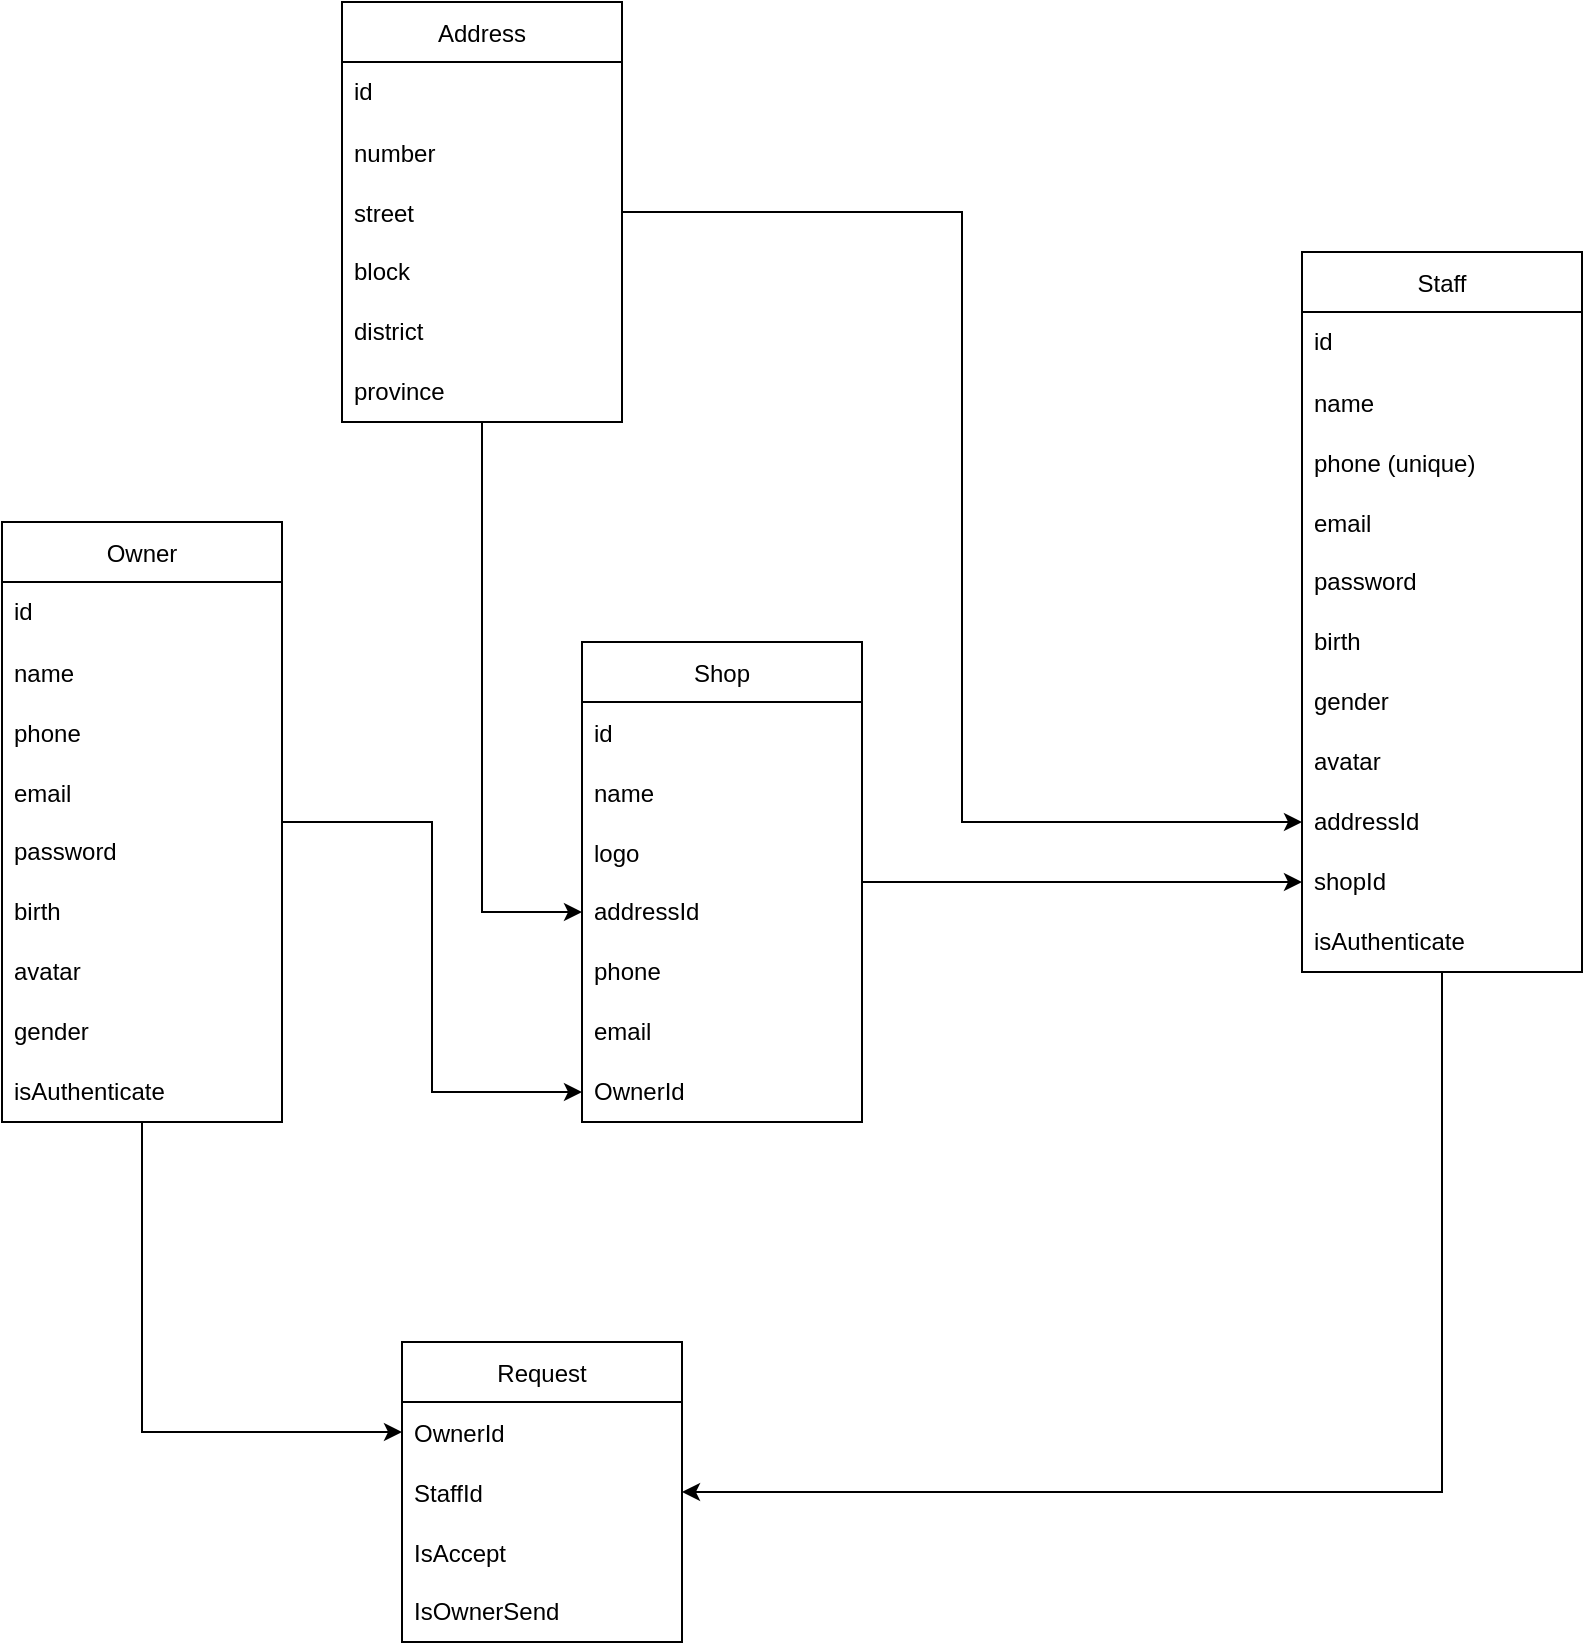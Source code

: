 <mxfile version="20.0.4" type="device"><diagram id="od70oSGIJPR8Q53gNeAE" name="Page-1"><mxGraphModel dx="1422" dy="1841" grid="1" gridSize="10" guides="1" tooltips="1" connect="1" arrows="1" fold="1" page="1" pageScale="1" pageWidth="850" pageHeight="1100" math="0" shadow="0"><root><mxCell id="0"/><mxCell id="1" parent="0"/><mxCell id="jTQJN57Mvab6zrAmWmZl-55" style="edgeStyle=orthogonalEdgeStyle;rounded=0;orthogonalLoop=1;jettySize=auto;html=1;entryX=0;entryY=0.5;entryDx=0;entryDy=0;" edge="1" parent="1" source="jTQJN57Mvab6zrAmWmZl-1" target="jTQJN57Mvab6zrAmWmZl-54"><mxGeometry relative="1" as="geometry"/></mxCell><mxCell id="jTQJN57Mvab6zrAmWmZl-60" style="edgeStyle=orthogonalEdgeStyle;rounded=0;orthogonalLoop=1;jettySize=auto;html=1;" edge="1" parent="1" source="jTQJN57Mvab6zrAmWmZl-1" target="jTQJN57Mvab6zrAmWmZl-37"><mxGeometry relative="1" as="geometry"/></mxCell><mxCell id="jTQJN57Mvab6zrAmWmZl-1" value="Owner" style="swimlane;fontStyle=0;childLayout=stackLayout;horizontal=1;startSize=30;horizontalStack=0;resizeParent=1;resizeParentMax=0;resizeLast=0;collapsible=1;marginBottom=0;" vertex="1" parent="1"><mxGeometry x="190" width="140" height="300" as="geometry"/></mxCell><mxCell id="jTQJN57Mvab6zrAmWmZl-8" value="id" style="text;html=1;strokeColor=none;fillColor=none;align=left;verticalAlign=middle;whiteSpace=wrap;rounded=0;spacingLeft=4;" vertex="1" parent="jTQJN57Mvab6zrAmWmZl-1"><mxGeometry y="30" width="140" height="30" as="geometry"/></mxCell><mxCell id="jTQJN57Mvab6zrAmWmZl-2" value="name" style="text;strokeColor=none;fillColor=none;align=left;verticalAlign=middle;spacingLeft=4;spacingRight=4;overflow=hidden;points=[[0,0.5],[1,0.5]];portConstraint=eastwest;rotatable=0;" vertex="1" parent="jTQJN57Mvab6zrAmWmZl-1"><mxGeometry y="60" width="140" height="30" as="geometry"/></mxCell><mxCell id="jTQJN57Mvab6zrAmWmZl-3" value="phone" style="text;strokeColor=none;fillColor=none;align=left;verticalAlign=middle;spacingLeft=4;spacingRight=4;overflow=hidden;points=[[0,0.5],[1,0.5]];portConstraint=eastwest;rotatable=0;" vertex="1" parent="jTQJN57Mvab6zrAmWmZl-1"><mxGeometry y="90" width="140" height="30" as="geometry"/></mxCell><mxCell id="jTQJN57Mvab6zrAmWmZl-4" value="email" style="text;strokeColor=none;fillColor=none;align=left;verticalAlign=middle;spacingLeft=4;spacingRight=4;overflow=hidden;points=[[0,0.5],[1,0.5]];portConstraint=eastwest;rotatable=0;" vertex="1" parent="jTQJN57Mvab6zrAmWmZl-1"><mxGeometry y="120" width="140" height="30" as="geometry"/></mxCell><mxCell id="jTQJN57Mvab6zrAmWmZl-44" value="password" style="text;html=1;strokeColor=none;fillColor=none;align=left;verticalAlign=middle;whiteSpace=wrap;rounded=0;spacingLeft=4;" vertex="1" parent="jTQJN57Mvab6zrAmWmZl-1"><mxGeometry y="150" width="140" height="30" as="geometry"/></mxCell><mxCell id="jTQJN57Mvab6zrAmWmZl-5" value="birth" style="text;html=1;strokeColor=none;fillColor=none;align=left;verticalAlign=middle;whiteSpace=wrap;rounded=0;spacingLeft=4;" vertex="1" parent="jTQJN57Mvab6zrAmWmZl-1"><mxGeometry y="180" width="140" height="30" as="geometry"/></mxCell><mxCell id="jTQJN57Mvab6zrAmWmZl-6" value="avatar" style="text;html=1;strokeColor=none;fillColor=none;align=left;verticalAlign=middle;whiteSpace=wrap;rounded=0;spacingLeft=4;" vertex="1" parent="jTQJN57Mvab6zrAmWmZl-1"><mxGeometry y="210" width="140" height="30" as="geometry"/></mxCell><mxCell id="jTQJN57Mvab6zrAmWmZl-7" value="gender" style="text;html=1;strokeColor=none;fillColor=none;align=left;verticalAlign=middle;whiteSpace=wrap;rounded=0;spacingLeft=4;" vertex="1" parent="jTQJN57Mvab6zrAmWmZl-1"><mxGeometry y="240" width="140" height="30" as="geometry"/></mxCell><mxCell id="jTQJN57Mvab6zrAmWmZl-51" value="isAuthenticate" style="text;html=1;strokeColor=none;fillColor=none;align=left;verticalAlign=middle;whiteSpace=wrap;rounded=0;spacingLeft=4;" vertex="1" parent="jTQJN57Mvab6zrAmWmZl-1"><mxGeometry y="270" width="140" height="30" as="geometry"/></mxCell><mxCell id="jTQJN57Mvab6zrAmWmZl-63" style="edgeStyle=orthogonalEdgeStyle;rounded=0;orthogonalLoop=1;jettySize=auto;html=1;entryX=0;entryY=0.5;entryDx=0;entryDy=0;" edge="1" parent="1" source="jTQJN57Mvab6zrAmWmZl-10" target="jTQJN57Mvab6zrAmWmZl-24"><mxGeometry relative="1" as="geometry"/></mxCell><mxCell id="jTQJN57Mvab6zrAmWmZl-65" style="edgeStyle=orthogonalEdgeStyle;rounded=0;orthogonalLoop=1;jettySize=auto;html=1;entryX=0;entryY=0.5;entryDx=0;entryDy=0;" edge="1" parent="1" source="jTQJN57Mvab6zrAmWmZl-10" target="jTQJN57Mvab6zrAmWmZl-35"><mxGeometry relative="1" as="geometry"/></mxCell><mxCell id="jTQJN57Mvab6zrAmWmZl-10" value="Address" style="swimlane;fontStyle=0;childLayout=stackLayout;horizontal=1;startSize=30;horizontalStack=0;resizeParent=1;resizeParentMax=0;resizeLast=0;collapsible=1;marginBottom=0;" vertex="1" parent="1"><mxGeometry x="360" y="-260" width="140" height="210" as="geometry"/></mxCell><mxCell id="jTQJN57Mvab6zrAmWmZl-19" value="id" style="text;html=1;strokeColor=none;fillColor=none;align=left;verticalAlign=middle;whiteSpace=wrap;rounded=0;spacingLeft=4;" vertex="1" parent="jTQJN57Mvab6zrAmWmZl-10"><mxGeometry y="30" width="140" height="30" as="geometry"/></mxCell><mxCell id="jTQJN57Mvab6zrAmWmZl-12" value="number" style="text;strokeColor=none;fillColor=none;align=left;verticalAlign=middle;spacingLeft=4;spacingRight=4;overflow=hidden;points=[[0,0.5],[1,0.5]];portConstraint=eastwest;rotatable=0;" vertex="1" parent="jTQJN57Mvab6zrAmWmZl-10"><mxGeometry y="60" width="140" height="30" as="geometry"/></mxCell><mxCell id="jTQJN57Mvab6zrAmWmZl-13" value="street" style="text;strokeColor=none;fillColor=none;align=left;verticalAlign=middle;spacingLeft=4;spacingRight=4;overflow=hidden;points=[[0,0.5],[1,0.5]];portConstraint=eastwest;rotatable=0;" vertex="1" parent="jTQJN57Mvab6zrAmWmZl-10"><mxGeometry y="90" width="140" height="30" as="geometry"/></mxCell><mxCell id="jTQJN57Mvab6zrAmWmZl-15" value="block" style="text;html=1;align=left;verticalAlign=middle;resizable=0;points=[];autosize=1;strokeColor=none;fillColor=none;spacingLeft=4;" vertex="1" parent="jTQJN57Mvab6zrAmWmZl-10"><mxGeometry y="120" width="140" height="30" as="geometry"/></mxCell><mxCell id="jTQJN57Mvab6zrAmWmZl-18" value="district" style="text;html=1;strokeColor=none;fillColor=none;align=left;verticalAlign=middle;whiteSpace=wrap;rounded=0;spacingLeft=4;" vertex="1" parent="jTQJN57Mvab6zrAmWmZl-10"><mxGeometry y="150" width="140" height="30" as="geometry"/></mxCell><mxCell id="jTQJN57Mvab6zrAmWmZl-17" value="province" style="text;html=1;align=left;verticalAlign=middle;resizable=0;points=[];autosize=1;strokeColor=none;fillColor=none;spacingLeft=4;" vertex="1" parent="jTQJN57Mvab6zrAmWmZl-10"><mxGeometry y="180" width="140" height="30" as="geometry"/></mxCell><mxCell id="jTQJN57Mvab6zrAmWmZl-57" style="edgeStyle=orthogonalEdgeStyle;rounded=0;orthogonalLoop=1;jettySize=auto;html=1;" edge="1" parent="1" source="jTQJN57Mvab6zrAmWmZl-20" target="jTQJN57Mvab6zrAmWmZl-43"><mxGeometry relative="1" as="geometry"/></mxCell><mxCell id="jTQJN57Mvab6zrAmWmZl-20" value="Shop" style="swimlane;fontStyle=0;childLayout=stackLayout;horizontal=1;startSize=30;horizontalStack=0;resizeParent=1;resizeParentMax=0;resizeLast=0;collapsible=1;marginBottom=0;" vertex="1" parent="1"><mxGeometry x="480" y="60" width="140" height="240" as="geometry"/></mxCell><mxCell id="jTQJN57Mvab6zrAmWmZl-21" value="id" style="text;strokeColor=none;fillColor=none;align=left;verticalAlign=middle;spacingLeft=4;spacingRight=4;overflow=hidden;points=[[0,0.5],[1,0.5]];portConstraint=eastwest;rotatable=0;" vertex="1" parent="jTQJN57Mvab6zrAmWmZl-20"><mxGeometry y="30" width="140" height="30" as="geometry"/></mxCell><mxCell id="jTQJN57Mvab6zrAmWmZl-22" value="name" style="text;strokeColor=none;fillColor=none;align=left;verticalAlign=middle;spacingLeft=4;spacingRight=4;overflow=hidden;points=[[0,0.5],[1,0.5]];portConstraint=eastwest;rotatable=0;" vertex="1" parent="jTQJN57Mvab6zrAmWmZl-20"><mxGeometry y="60" width="140" height="30" as="geometry"/></mxCell><mxCell id="jTQJN57Mvab6zrAmWmZl-23" value="logo" style="text;strokeColor=none;fillColor=none;align=left;verticalAlign=middle;spacingLeft=4;spacingRight=4;overflow=hidden;points=[[0,0.5],[1,0.5]];portConstraint=eastwest;rotatable=0;" vertex="1" parent="jTQJN57Mvab6zrAmWmZl-20"><mxGeometry y="90" width="140" height="30" as="geometry"/></mxCell><mxCell id="jTQJN57Mvab6zrAmWmZl-24" value="addressId" style="text;html=1;strokeColor=none;fillColor=none;align=left;verticalAlign=middle;whiteSpace=wrap;rounded=0;spacingLeft=4;" vertex="1" parent="jTQJN57Mvab6zrAmWmZl-20"><mxGeometry y="120" width="140" height="30" as="geometry"/></mxCell><mxCell id="jTQJN57Mvab6zrAmWmZl-25" value="phone" style="text;html=1;strokeColor=none;fillColor=none;align=left;verticalAlign=middle;whiteSpace=wrap;rounded=0;spacingLeft=4;" vertex="1" parent="jTQJN57Mvab6zrAmWmZl-20"><mxGeometry y="150" width="140" height="30" as="geometry"/></mxCell><mxCell id="jTQJN57Mvab6zrAmWmZl-26" value="email" style="text;html=1;strokeColor=none;fillColor=none;align=left;verticalAlign=middle;whiteSpace=wrap;rounded=0;spacingLeft=4;" vertex="1" parent="jTQJN57Mvab6zrAmWmZl-20"><mxGeometry y="180" width="140" height="30" as="geometry"/></mxCell><mxCell id="jTQJN57Mvab6zrAmWmZl-54" value="OwnerId" style="text;html=1;strokeColor=none;fillColor=none;align=left;verticalAlign=middle;whiteSpace=wrap;rounded=0;spacingLeft=4;" vertex="1" parent="jTQJN57Mvab6zrAmWmZl-20"><mxGeometry y="210" width="140" height="30" as="geometry"/></mxCell><mxCell id="jTQJN57Mvab6zrAmWmZl-61" style="edgeStyle=orthogonalEdgeStyle;rounded=0;orthogonalLoop=1;jettySize=auto;html=1;entryX=1;entryY=0.5;entryDx=0;entryDy=0;" edge="1" parent="1" source="jTQJN57Mvab6zrAmWmZl-27" target="jTQJN57Mvab6zrAmWmZl-38"><mxGeometry relative="1" as="geometry"/></mxCell><mxCell id="jTQJN57Mvab6zrAmWmZl-27" value="Staff" style="swimlane;fontStyle=0;childLayout=stackLayout;horizontal=1;startSize=30;horizontalStack=0;resizeParent=1;resizeParentMax=0;resizeLast=0;collapsible=1;marginBottom=0;" vertex="1" parent="1"><mxGeometry x="840" y="-135" width="140" height="360" as="geometry"/></mxCell><mxCell id="jTQJN57Mvab6zrAmWmZl-41" value="id" style="text;html=1;strokeColor=none;fillColor=none;align=left;verticalAlign=middle;whiteSpace=wrap;rounded=0;spacingLeft=4;" vertex="1" parent="jTQJN57Mvab6zrAmWmZl-27"><mxGeometry y="30" width="140" height="30" as="geometry"/></mxCell><mxCell id="jTQJN57Mvab6zrAmWmZl-28" value="name" style="text;strokeColor=none;fillColor=none;align=left;verticalAlign=middle;spacingLeft=4;spacingRight=4;overflow=hidden;points=[[0,0.5],[1,0.5]];portConstraint=eastwest;rotatable=0;" vertex="1" parent="jTQJN57Mvab6zrAmWmZl-27"><mxGeometry y="60" width="140" height="30" as="geometry"/></mxCell><mxCell id="jTQJN57Mvab6zrAmWmZl-29" value="phone (unique)" style="text;strokeColor=none;fillColor=none;align=left;verticalAlign=middle;spacingLeft=4;spacingRight=4;overflow=hidden;points=[[0,0.5],[1,0.5]];portConstraint=eastwest;rotatable=0;" vertex="1" parent="jTQJN57Mvab6zrAmWmZl-27"><mxGeometry y="90" width="140" height="30" as="geometry"/></mxCell><mxCell id="jTQJN57Mvab6zrAmWmZl-30" value="email" style="text;strokeColor=none;fillColor=none;align=left;verticalAlign=middle;spacingLeft=4;spacingRight=4;overflow=hidden;points=[[0,0.5],[1,0.5]];portConstraint=eastwest;rotatable=0;" vertex="1" parent="jTQJN57Mvab6zrAmWmZl-27"><mxGeometry y="120" width="140" height="30" as="geometry"/></mxCell><mxCell id="jTQJN57Mvab6zrAmWmZl-45" value="password" style="text;html=1;strokeColor=none;fillColor=none;align=left;verticalAlign=middle;whiteSpace=wrap;rounded=0;spacingLeft=4;" vertex="1" parent="jTQJN57Mvab6zrAmWmZl-27"><mxGeometry y="150" width="140" height="30" as="geometry"/></mxCell><mxCell id="jTQJN57Mvab6zrAmWmZl-31" value="birth" style="text;html=1;strokeColor=none;fillColor=none;align=left;verticalAlign=middle;whiteSpace=wrap;rounded=0;spacingLeft=4;" vertex="1" parent="jTQJN57Mvab6zrAmWmZl-27"><mxGeometry y="180" width="140" height="30" as="geometry"/></mxCell><mxCell id="jTQJN57Mvab6zrAmWmZl-33" value="gender" style="text;html=1;strokeColor=none;fillColor=none;align=left;verticalAlign=middle;whiteSpace=wrap;rounded=0;spacingLeft=4;" vertex="1" parent="jTQJN57Mvab6zrAmWmZl-27"><mxGeometry y="210" width="140" height="30" as="geometry"/></mxCell><mxCell id="jTQJN57Mvab6zrAmWmZl-34" value="avatar" style="text;html=1;strokeColor=none;fillColor=none;align=left;verticalAlign=middle;whiteSpace=wrap;rounded=0;spacingLeft=4;" vertex="1" parent="jTQJN57Mvab6zrAmWmZl-27"><mxGeometry y="240" width="140" height="30" as="geometry"/></mxCell><mxCell id="jTQJN57Mvab6zrAmWmZl-35" value="addressId" style="text;html=1;strokeColor=none;fillColor=none;align=left;verticalAlign=middle;whiteSpace=wrap;rounded=0;spacingLeft=4;" vertex="1" parent="jTQJN57Mvab6zrAmWmZl-27"><mxGeometry y="270" width="140" height="30" as="geometry"/></mxCell><mxCell id="jTQJN57Mvab6zrAmWmZl-43" value="shopId" style="text;html=1;strokeColor=none;fillColor=none;align=left;verticalAlign=middle;whiteSpace=wrap;rounded=0;spacingLeft=4;" vertex="1" parent="jTQJN57Mvab6zrAmWmZl-27"><mxGeometry y="300" width="140" height="30" as="geometry"/></mxCell><mxCell id="jTQJN57Mvab6zrAmWmZl-52" value="isAuthenticate" style="text;html=1;strokeColor=none;fillColor=none;align=left;verticalAlign=middle;whiteSpace=wrap;rounded=0;spacingLeft=4;" vertex="1" parent="jTQJN57Mvab6zrAmWmZl-27"><mxGeometry y="330" width="140" height="30" as="geometry"/></mxCell><mxCell id="jTQJN57Mvab6zrAmWmZl-36" value="Request" style="swimlane;fontStyle=0;childLayout=stackLayout;horizontal=1;startSize=30;horizontalStack=0;resizeParent=1;resizeParentMax=0;resizeLast=0;collapsible=1;marginBottom=0;" vertex="1" parent="1"><mxGeometry x="390" y="410" width="140" height="150" as="geometry"/></mxCell><mxCell id="jTQJN57Mvab6zrAmWmZl-37" value="OwnerId" style="text;strokeColor=none;fillColor=none;align=left;verticalAlign=middle;spacingLeft=4;spacingRight=4;overflow=hidden;points=[[0,0.5],[1,0.5]];portConstraint=eastwest;rotatable=0;" vertex="1" parent="jTQJN57Mvab6zrAmWmZl-36"><mxGeometry y="30" width="140" height="30" as="geometry"/></mxCell><mxCell id="jTQJN57Mvab6zrAmWmZl-38" value="StaffId" style="text;strokeColor=none;fillColor=none;align=left;verticalAlign=middle;spacingLeft=4;spacingRight=4;overflow=hidden;points=[[0,0.5],[1,0.5]];portConstraint=eastwest;rotatable=0;" vertex="1" parent="jTQJN57Mvab6zrAmWmZl-36"><mxGeometry y="60" width="140" height="30" as="geometry"/></mxCell><mxCell id="jTQJN57Mvab6zrAmWmZl-39" value="IsAccept" style="text;strokeColor=none;fillColor=none;align=left;verticalAlign=middle;spacingLeft=4;spacingRight=4;overflow=hidden;points=[[0,0.5],[1,0.5]];portConstraint=eastwest;rotatable=0;" vertex="1" parent="jTQJN57Mvab6zrAmWmZl-36"><mxGeometry y="90" width="140" height="30" as="geometry"/></mxCell><mxCell id="jTQJN57Mvab6zrAmWmZl-40" value="IsOwnerSend" style="text;html=1;strokeColor=none;fillColor=none;align=left;verticalAlign=middle;whiteSpace=wrap;rounded=0;spacingLeft=4;" vertex="1" parent="jTQJN57Mvab6zrAmWmZl-36"><mxGeometry y="120" width="140" height="30" as="geometry"/></mxCell></root></mxGraphModel></diagram></mxfile>